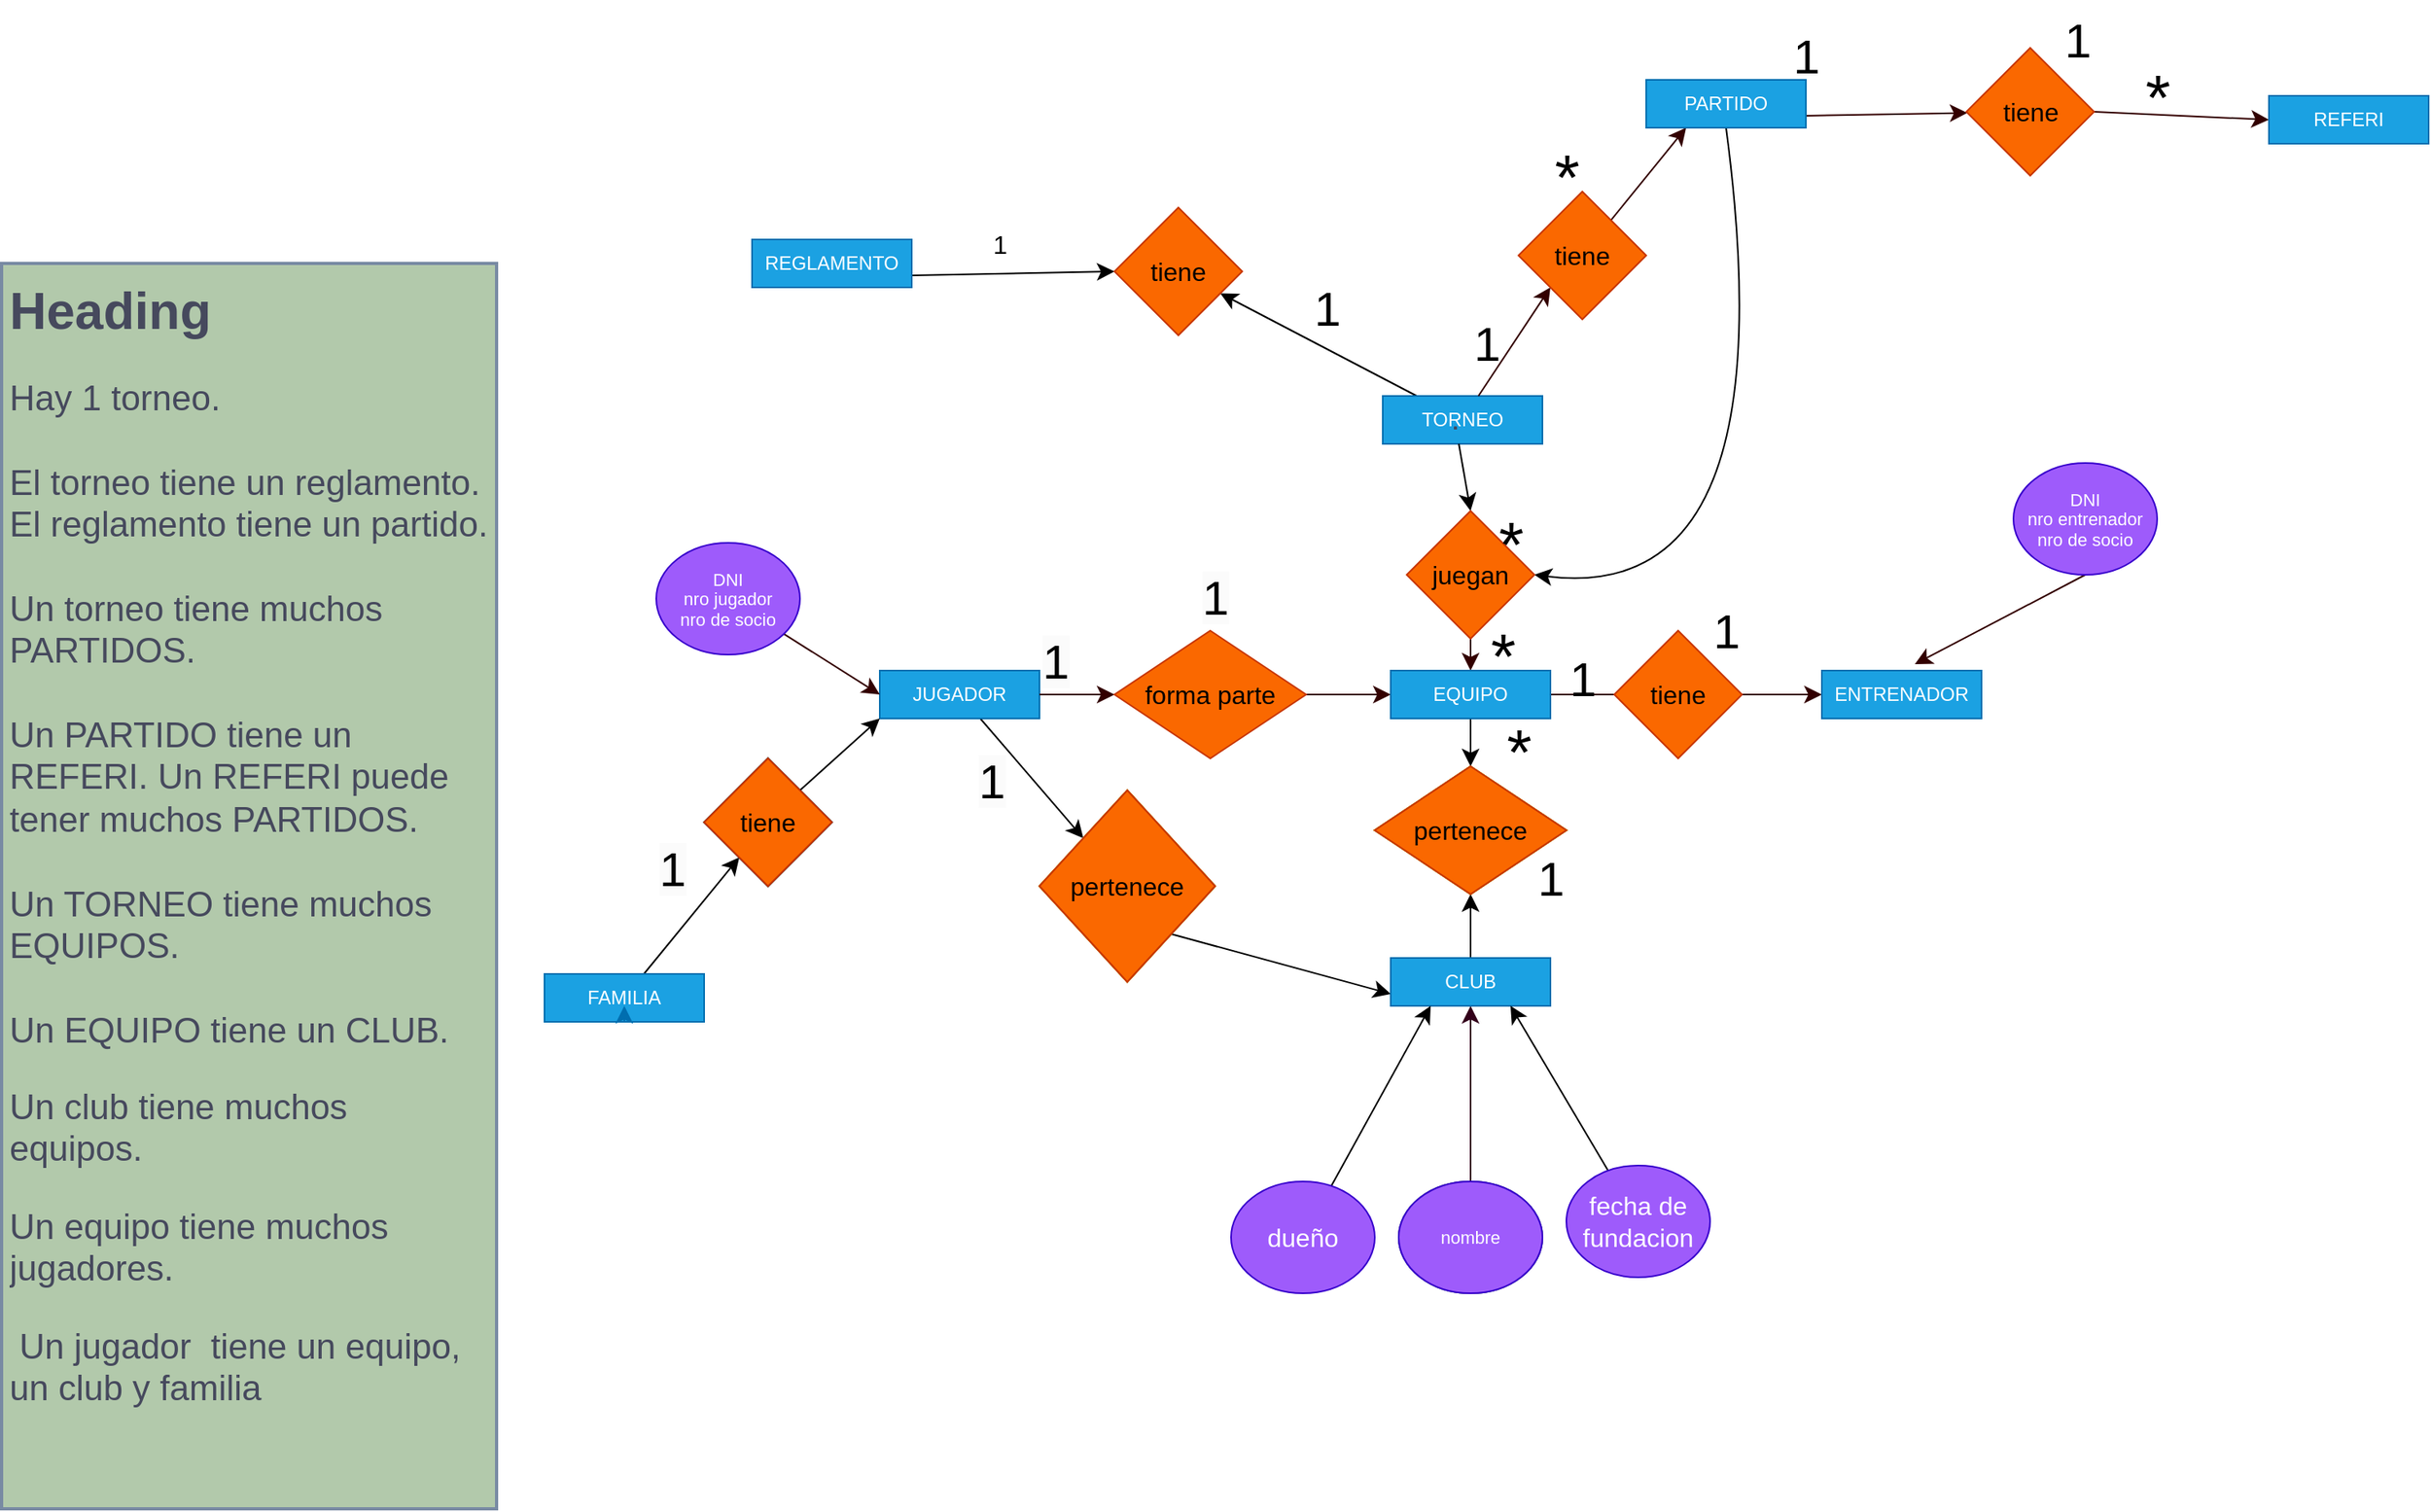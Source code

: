 <mxfile version="21.2.8" type="device">
  <diagram id="C5RBs43oDa-KdzZeNtuy" name="Page-1">
    <mxGraphModel dx="1480" dy="1006" grid="1" gridSize="10" guides="1" tooltips="1" connect="1" arrows="1" fold="1" page="1" pageScale="1" pageWidth="827" pageHeight="1169" math="0" shadow="0">
      <root>
        <mxCell id="WIyWlLk6GJQsqaUBKTNV-0" />
        <mxCell id="WIyWlLk6GJQsqaUBKTNV-1" parent="WIyWlLk6GJQsqaUBKTNV-0" />
        <mxCell id="WIyWlLk6GJQsqaUBKTNV-3" value="CLUB" style="rounded=0;whiteSpace=wrap;html=1;fontSize=12;glass=0;strokeWidth=1;shadow=0;labelBackgroundColor=none;fillColor=#B2C9AB;strokeColor=#788AA3;fontColor=#46495D;" parent="WIyWlLk6GJQsqaUBKTNV-1" vertex="1">
          <mxGeometry x="880" y="690" width="100" height="30" as="geometry" />
        </mxCell>
        <mxCell id="25i_ZN0h1u0IIYyT7TuD-28" style="edgeStyle=none;curved=1;rounded=0;orthogonalLoop=1;jettySize=auto;html=1;entryX=0;entryY=0.5;entryDx=0;entryDy=0;fontSize=12;startSize=8;endSize=8;labelBackgroundColor=none;strokeColor=#330000;fontColor=default;" parent="WIyWlLk6GJQsqaUBKTNV-1" source="25i_ZN0h1u0IIYyT7TuD-1" target="25i_ZN0h1u0IIYyT7TuD-25" edge="1">
          <mxGeometry relative="1" as="geometry" />
        </mxCell>
        <mxCell id="25i_ZN0h1u0IIYyT7TuD-1" value="EQUIPO" style="rounded=0;whiteSpace=wrap;html=1;fontSize=12;glass=0;strokeWidth=1;shadow=0;labelBackgroundColor=none;fillColor=#B2C9AB;strokeColor=#788AA3;fontColor=#46495D;" parent="WIyWlLk6GJQsqaUBKTNV-1" vertex="1">
          <mxGeometry x="880" y="510" width="100" height="30" as="geometry" />
        </mxCell>
        <mxCell id="25i_ZN0h1u0IIYyT7TuD-7" style="edgeStyle=none;curved=1;rounded=0;orthogonalLoop=1;jettySize=auto;html=1;fontSize=12;startSize=8;endSize=8;labelBackgroundColor=none;strokeColor=#330000;fontColor=default;" parent="WIyWlLk6GJQsqaUBKTNV-1" source="EqUAYRprbVOZtP8uH8sR-23" edge="1">
          <mxGeometry relative="1" as="geometry">
            <mxPoint x="930" y="510" as="targetPoint" />
          </mxGeometry>
        </mxCell>
        <mxCell id="25i_ZN0h1u0IIYyT7TuD-44" style="edgeStyle=none;curved=1;rounded=0;orthogonalLoop=1;jettySize=auto;html=1;entryX=0.25;entryY=1;entryDx=0;entryDy=0;fontSize=12;startSize=8;endSize=8;labelBackgroundColor=none;strokeColor=#330000;fontColor=default;" parent="WIyWlLk6GJQsqaUBKTNV-1" source="EqUAYRprbVOZtP8uH8sR-13" target="EqUAYRprbVOZtP8uH8sR-40" edge="1">
          <mxGeometry relative="1" as="geometry">
            <mxPoint x="1060" y="195" as="targetPoint" />
          </mxGeometry>
        </mxCell>
        <mxCell id="EqUAYRprbVOZtP8uH8sR-72" style="edgeStyle=none;curved=1;rounded=0;orthogonalLoop=1;jettySize=auto;html=1;fontSize=12;startSize=8;endSize=8;" edge="1" parent="WIyWlLk6GJQsqaUBKTNV-1" source="25i_ZN0h1u0IIYyT7TuD-6" target="EqUAYRprbVOZtP8uH8sR-60">
          <mxGeometry relative="1" as="geometry" />
        </mxCell>
        <mxCell id="25i_ZN0h1u0IIYyT7TuD-6" value="TORNEO" style="rounded=0;whiteSpace=wrap;html=1;fontSize=12;glass=0;strokeWidth=1;shadow=0;labelBackgroundColor=none;fillColor=#1ba1e2;strokeColor=#006EAF;fontColor=#ffffff;" parent="WIyWlLk6GJQsqaUBKTNV-1" vertex="1">
          <mxGeometry x="875" y="338" width="100" height="30" as="geometry" />
        </mxCell>
        <mxCell id="25i_ZN0h1u0IIYyT7TuD-13" value="&lt;h1&gt;Heading&lt;/h1&gt;&lt;p style=&quot;font-size: 22px;&quot;&gt;Hay 1 torneo.&lt;br&gt;&lt;br&gt;El torneo tiene un reglamento. El reglamento tiene un partido.&lt;br&gt;&lt;br&gt;Un&amp;nbsp;torneo tiene muchos PARTIDOS.&amp;nbsp;&lt;br&gt;&lt;br&gt;Un PARTIDO tiene un REFERI. Un REFERI puede tener muchos PARTIDOS.&lt;br&gt;&lt;br&gt;Un TORNEO tiene muchos EQUIPOS.&amp;nbsp;&lt;br&gt;&lt;span style=&quot;background-color: initial;&quot;&gt;&lt;br&gt;Un EQUIPO tiene un CLUB.&amp;nbsp;&lt;/span&gt;&lt;br&gt;&lt;/p&gt;&lt;p style=&quot;font-size: 22px;&quot;&gt;Un club tiene muchos equipos.&amp;nbsp;&lt;/p&gt;&lt;p style=&quot;font-size: 22px;&quot;&gt;Un equipo tiene muchos jugadores.&lt;/p&gt;&lt;p style=&quot;font-size: 22px;&quot;&gt;&amp;nbsp;Un jugador&amp;nbsp; tiene un equipo, un club y familia&lt;/p&gt;&lt;p style=&quot;font-size: 22px;&quot;&gt;&lt;br&gt;&lt;br&gt;&lt;/p&gt;&lt;p style=&quot;font-size: 22px;&quot;&gt;Un partido tiene Equipos y referis&lt;/p&gt;&lt;p style=&quot;font-size: 22px;&quot;&gt;&lt;br&gt;&lt;/p&gt;" style="text;html=1;strokeColor=#788AA3;fillColor=#B2C9AB;spacing=5;spacingTop=-20;whiteSpace=wrap;overflow=hidden;rounded=0;fontSize=16;strokeWidth=2;perimeterSpacing=1;labelBackgroundColor=none;fontColor=#46495D;" parent="WIyWlLk6GJQsqaUBKTNV-1" vertex="1">
          <mxGeometry x="10" y="255" width="310" height="780" as="geometry" />
        </mxCell>
        <mxCell id="25i_ZN0h1u0IIYyT7TuD-14" value="&lt;br&gt;" style="text;html=1;strokeColor=none;fillColor=none;align=center;verticalAlign=middle;whiteSpace=wrap;rounded=0;fontSize=16;labelBackgroundColor=none;fontColor=#46495D;" parent="WIyWlLk6GJQsqaUBKTNV-1" vertex="1">
          <mxGeometry x="820" y="520" width="60" height="30" as="geometry" />
        </mxCell>
        <mxCell id="25i_ZN0h1u0IIYyT7TuD-16" style="edgeStyle=none;curved=1;rounded=0;orthogonalLoop=1;jettySize=auto;html=1;entryX=0;entryY=0.5;entryDx=0;entryDy=0;fontSize=12;startSize=8;endSize=8;labelBackgroundColor=none;strokeColor=#330000;fontColor=default;" parent="WIyWlLk6GJQsqaUBKTNV-1" source="EqUAYRprbVOZtP8uH8sR-63" target="25i_ZN0h1u0IIYyT7TuD-1" edge="1">
          <mxGeometry relative="1" as="geometry" />
        </mxCell>
        <mxCell id="EqUAYRprbVOZtP8uH8sR-7" style="edgeStyle=none;curved=1;rounded=0;orthogonalLoop=1;jettySize=auto;html=1;entryX=0;entryY=0;entryDx=0;entryDy=0;fontSize=12;startSize=8;endSize=8;" edge="1" parent="WIyWlLk6GJQsqaUBKTNV-1" source="25i_ZN0h1u0IIYyT7TuD-15" target="EqUAYRprbVOZtP8uH8sR-3">
          <mxGeometry relative="1" as="geometry" />
        </mxCell>
        <mxCell id="25i_ZN0h1u0IIYyT7TuD-15" value="JUGADOR" style="rounded=0;whiteSpace=wrap;html=1;fontSize=12;glass=0;strokeWidth=1;shadow=0;labelBackgroundColor=none;fillColor=#1ba1e2;strokeColor=#006EAF;fontColor=#ffffff;" parent="WIyWlLk6GJQsqaUBKTNV-1" vertex="1">
          <mxGeometry x="560" y="510" width="100" height="30" as="geometry" />
        </mxCell>
        <mxCell id="25i_ZN0h1u0IIYyT7TuD-24" style="edgeStyle=none;curved=1;rounded=0;orthogonalLoop=1;jettySize=auto;html=1;entryX=0;entryY=0.5;entryDx=0;entryDy=0;fontSize=12;startSize=8;endSize=8;labelBackgroundColor=none;strokeColor=#330000;fontColor=default;" parent="WIyWlLk6GJQsqaUBKTNV-1" source="25i_ZN0h1u0IIYyT7TuD-23" target="25i_ZN0h1u0IIYyT7TuD-15" edge="1">
          <mxGeometry relative="1" as="geometry" />
        </mxCell>
        <mxCell id="25i_ZN0h1u0IIYyT7TuD-23" value="&lt;p style=&quot;line-height: 110%; font-size: 11px;&quot;&gt;DNI&lt;br&gt;nro jugador&lt;br&gt;nro de socio&lt;br&gt;&lt;/p&gt;" style="ellipse;whiteSpace=wrap;html=1;fontSize=16;labelBackgroundColor=none;fillColor=#9e5bfb;strokeColor=#3700CC;fontColor=#ffffff;rounded=0;" parent="WIyWlLk6GJQsqaUBKTNV-1" vertex="1">
          <mxGeometry x="420" y="430" width="90" height="70" as="geometry" />
        </mxCell>
        <mxCell id="25i_ZN0h1u0IIYyT7TuD-25" value="ENTRENADOR" style="rounded=0;whiteSpace=wrap;html=1;fontSize=12;glass=0;strokeWidth=1;shadow=0;labelBackgroundColor=none;fillColor=#B2C9AB;strokeColor=#788AA3;fontColor=#46495D;" parent="WIyWlLk6GJQsqaUBKTNV-1" vertex="1">
          <mxGeometry x="1150" y="510" width="100" height="30" as="geometry" />
        </mxCell>
        <mxCell id="25i_ZN0h1u0IIYyT7TuD-27" style="edgeStyle=none;curved=1;rounded=0;orthogonalLoop=1;jettySize=auto;html=1;entryX=0.582;entryY=-0.133;entryDx=0;entryDy=0;entryPerimeter=0;fontSize=12;startSize=8;endSize=8;labelBackgroundColor=none;strokeColor=#330000;fontColor=default;exitX=0.5;exitY=1;exitDx=0;exitDy=0;" parent="WIyWlLk6GJQsqaUBKTNV-1" source="EqUAYRprbVOZtP8uH8sR-47" target="25i_ZN0h1u0IIYyT7TuD-25" edge="1">
          <mxGeometry relative="1" as="geometry">
            <mxPoint x="1205.652" y="379.996" as="sourcePoint" />
          </mxGeometry>
        </mxCell>
        <mxCell id="25i_ZN0h1u0IIYyT7TuD-31" value="." style="text;html=1;align=center;verticalAlign=middle;resizable=0;points=[];autosize=1;strokeColor=none;fillColor=none;fontSize=16;labelBackgroundColor=none;fontColor=#46495D;rounded=0;" parent="WIyWlLk6GJQsqaUBKTNV-1" vertex="1">
          <mxGeometry x="905" y="338" width="30" height="30" as="geometry" />
        </mxCell>
        <mxCell id="25i_ZN0h1u0IIYyT7TuD-33" style="edgeStyle=none;curved=1;rounded=0;orthogonalLoop=1;jettySize=auto;html=1;entryX=0.5;entryY=1;entryDx=0;entryDy=0;fontSize=12;startSize=8;endSize=8;labelBackgroundColor=none;strokeColor=#33001A;fontColor=default;" parent="WIyWlLk6GJQsqaUBKTNV-1" source="25i_ZN0h1u0IIYyT7TuD-32" target="WIyWlLk6GJQsqaUBKTNV-3" edge="1">
          <mxGeometry relative="1" as="geometry" />
        </mxCell>
        <mxCell id="25i_ZN0h1u0IIYyT7TuD-32" value="&lt;p style=&quot;line-height: 110%; font-size: 11px;&quot;&gt;nombre&lt;/p&gt;" style="ellipse;whiteSpace=wrap;html=1;fontSize=16;labelBackgroundColor=none;fillColor=#B2C9AB;strokeColor=#788AA3;fontColor=#46495D;rounded=0;" parent="WIyWlLk6GJQsqaUBKTNV-1" vertex="1">
          <mxGeometry x="885" y="830" width="90" height="70" as="geometry" />
        </mxCell>
        <mxCell id="EqUAYRprbVOZtP8uH8sR-12" style="edgeStyle=none;curved=1;rounded=0;orthogonalLoop=1;jettySize=auto;html=1;entryX=0;entryY=0.5;entryDx=0;entryDy=0;fontSize=12;startSize=8;endSize=8;exitX=1;exitY=0.75;exitDx=0;exitDy=0;" edge="1" parent="WIyWlLk6GJQsqaUBKTNV-1" source="EqUAYRprbVOZtP8uH8sR-44" target="EqUAYRprbVOZtP8uH8sR-60">
          <mxGeometry relative="1" as="geometry">
            <mxPoint x="731.395" y="250" as="sourcePoint" />
            <mxPoint x="790" y="278" as="targetPoint" />
          </mxGeometry>
        </mxCell>
        <mxCell id="EqUAYRprbVOZtP8uH8sR-1" style="edgeStyle=none;curved=1;rounded=0;orthogonalLoop=1;jettySize=auto;html=1;fontSize=12;startSize=8;endSize=8;" edge="1" parent="WIyWlLk6GJQsqaUBKTNV-1" source="25i_ZN0h1u0IIYyT7TuD-37" target="EqUAYRprbVOZtP8uH8sR-0">
          <mxGeometry relative="1" as="geometry" />
        </mxCell>
        <mxCell id="25i_ZN0h1u0IIYyT7TuD-37" value="FAMILIA" style="rounded=0;whiteSpace=wrap;html=1;fontSize=12;glass=0;strokeWidth=1;shadow=0;labelBackgroundColor=none;fillColor=#1ba1e2;strokeColor=#006EAF;fontColor=#ffffff;" parent="WIyWlLk6GJQsqaUBKTNV-1" vertex="1">
          <mxGeometry x="350" y="700" width="100" height="30" as="geometry" />
        </mxCell>
        <mxCell id="25i_ZN0h1u0IIYyT7TuD-50" style="edgeStyle=none;curved=1;rounded=0;orthogonalLoop=1;jettySize=auto;html=1;entryX=0;entryY=0.5;entryDx=0;entryDy=0;fontSize=12;startSize=8;endSize=8;labelBackgroundColor=none;strokeColor=#330000;fontColor=default;exitX=1;exitY=0.5;exitDx=0;exitDy=0;" parent="WIyWlLk6GJQsqaUBKTNV-1" source="EqUAYRprbVOZtP8uH8sR-22" target="EqUAYRprbVOZtP8uH8sR-39" edge="1">
          <mxGeometry relative="1" as="geometry">
            <mxPoint x="1310" y="195" as="sourcePoint" />
            <mxPoint x="1400" y="195" as="targetPoint" />
          </mxGeometry>
        </mxCell>
        <mxCell id="EqUAYRprbVOZtP8uH8sR-16" style="edgeStyle=none;curved=1;rounded=0;orthogonalLoop=1;jettySize=auto;html=1;exitX=0.5;exitY=1;exitDx=0;exitDy=0;entryX=1;entryY=0.5;entryDx=0;entryDy=0;fontSize=12;startSize=8;endSize=8;" edge="1" parent="WIyWlLk6GJQsqaUBKTNV-1" source="EqUAYRprbVOZtP8uH8sR-40" target="EqUAYRprbVOZtP8uH8sR-23">
          <mxGeometry relative="1" as="geometry">
            <mxPoint x="1110" y="210" as="sourcePoint" />
            <mxPoint x="1100" y="335" as="targetPoint" />
            <Array as="points">
              <mxPoint x="1130" y="470" />
            </Array>
          </mxGeometry>
        </mxCell>
        <mxCell id="EqUAYRprbVOZtP8uH8sR-2" style="edgeStyle=none;curved=1;rounded=0;orthogonalLoop=1;jettySize=auto;html=1;exitX=1;exitY=0;exitDx=0;exitDy=0;entryX=0;entryY=1;entryDx=0;entryDy=0;fontSize=12;startSize=8;endSize=8;" edge="1" parent="WIyWlLk6GJQsqaUBKTNV-1" source="EqUAYRprbVOZtP8uH8sR-0" target="25i_ZN0h1u0IIYyT7TuD-15">
          <mxGeometry relative="1" as="geometry" />
        </mxCell>
        <mxCell id="EqUAYRprbVOZtP8uH8sR-0" value="tiene" style="rhombus;whiteSpace=wrap;html=1;fontSize=16;" vertex="1" parent="WIyWlLk6GJQsqaUBKTNV-1">
          <mxGeometry x="450" y="565" width="80" height="80" as="geometry" />
        </mxCell>
        <mxCell id="EqUAYRprbVOZtP8uH8sR-8" style="edgeStyle=none;curved=1;rounded=0;orthogonalLoop=1;jettySize=auto;html=1;exitX=1;exitY=1;exitDx=0;exitDy=0;entryX=0;entryY=0.75;entryDx=0;entryDy=0;fontSize=12;startSize=8;endSize=8;" edge="1" parent="WIyWlLk6GJQsqaUBKTNV-1" source="EqUAYRprbVOZtP8uH8sR-3" target="WIyWlLk6GJQsqaUBKTNV-3">
          <mxGeometry relative="1" as="geometry" />
        </mxCell>
        <mxCell id="EqUAYRprbVOZtP8uH8sR-3" value="&#xa;&lt;span style=&quot;color: rgb(51, 51, 51); font-family: Helvetica; font-size: 16px; font-style: normal; font-variant-ligatures: normal; font-variant-caps: normal; font-weight: 400; letter-spacing: normal; orphans: 2; text-align: center; text-indent: 0px; text-transform: none; widows: 2; word-spacing: 0px; -webkit-text-stroke-width: 0px; background-color: rgb(245, 245, 245); text-decoration-thickness: initial; text-decoration-style: initial; text-decoration-color: initial; float: none; display: inline !important;&quot;&gt;pertenece&lt;/span&gt;&#xa;&#xa;" style="rhombus;whiteSpace=wrap;html=1;fontSize=16;" vertex="1" parent="WIyWlLk6GJQsqaUBKTNV-1">
          <mxGeometry x="660" y="585" width="110" height="120" as="geometry" />
        </mxCell>
        <mxCell id="EqUAYRprbVOZtP8uH8sR-6" value="pertenece" style="rhombus;whiteSpace=wrap;html=1;fontSize=16;" vertex="1" parent="WIyWlLk6GJQsqaUBKTNV-1">
          <mxGeometry x="870" y="570" width="120" height="80" as="geometry" />
        </mxCell>
        <mxCell id="EqUAYRprbVOZtP8uH8sR-14" value="" style="edgeStyle=none;curved=1;rounded=0;orthogonalLoop=1;jettySize=auto;html=1;entryX=0;entryY=1;entryDx=0;entryDy=0;fontSize=12;startSize=8;endSize=8;labelBackgroundColor=none;strokeColor=#330000;fontColor=default;" edge="1" parent="WIyWlLk6GJQsqaUBKTNV-1" source="25i_ZN0h1u0IIYyT7TuD-6" target="EqUAYRprbVOZtP8uH8sR-13">
          <mxGeometry relative="1" as="geometry">
            <mxPoint x="941" y="360" as="sourcePoint" />
            <mxPoint x="1060" y="195" as="targetPoint" />
          </mxGeometry>
        </mxCell>
        <mxCell id="EqUAYRprbVOZtP8uH8sR-13" value="tiene" style="rhombus;whiteSpace=wrap;html=1;fontSize=16;fillColor=#fa6800;strokeColor=#C73500;fontColor=#000000;" vertex="1" parent="WIyWlLk6GJQsqaUBKTNV-1">
          <mxGeometry x="960" y="210" width="80" height="80" as="geometry" />
        </mxCell>
        <mxCell id="EqUAYRprbVOZtP8uH8sR-19" value="" style="edgeStyle=none;curved=1;rounded=0;orthogonalLoop=1;jettySize=auto;html=1;fontSize=12;startSize=8;endSize=8;labelBackgroundColor=none;strokeColor=#330000;fontColor=default;exitX=1;exitY=0.75;exitDx=0;exitDy=0;" edge="1" parent="WIyWlLk6GJQsqaUBKTNV-1" source="EqUAYRprbVOZtP8uH8sR-40" target="EqUAYRprbVOZtP8uH8sR-22">
          <mxGeometry relative="1" as="geometry">
            <mxPoint x="1160" y="195" as="sourcePoint" />
            <mxPoint x="1220" y="190" as="targetPoint" />
          </mxGeometry>
        </mxCell>
        <mxCell id="EqUAYRprbVOZtP8uH8sR-22" value="tiene" style="rhombus;whiteSpace=wrap;html=1;fontSize=16;fillColor=#fa6800;strokeColor=#C73500;fontColor=#000000;" vertex="1" parent="WIyWlLk6GJQsqaUBKTNV-1">
          <mxGeometry x="1240.5" y="120" width="80" height="80" as="geometry" />
        </mxCell>
        <mxCell id="EqUAYRprbVOZtP8uH8sR-24" value="pertenece" style="rhombus;whiteSpace=wrap;html=1;fontSize=16;fillColor=#ffe6cc;strokeColor=#d79b00;" vertex="1" parent="WIyWlLk6GJQsqaUBKTNV-1">
          <mxGeometry x="870" y="570" width="120" height="80" as="geometry" />
        </mxCell>
        <mxCell id="EqUAYRprbVOZtP8uH8sR-25" value="&#xa;&lt;span style=&quot;color: rgb(51, 51, 51); font-family: Helvetica; font-size: 16px; font-style: normal; font-variant-ligatures: normal; font-variant-caps: normal; font-weight: 400; letter-spacing: normal; orphans: 2; text-align: center; text-indent: 0px; text-transform: none; widows: 2; word-spacing: 0px; -webkit-text-stroke-width: 0px; background-color: rgb(245, 245, 245); text-decoration-thickness: initial; text-decoration-style: initial; text-decoration-color: initial; float: none; display: inline !important;&quot;&gt;pertenece&lt;/span&gt;&#xa;&#xa;" style="rhombus;whiteSpace=wrap;html=1;fontSize=16;fillColor=#ffe6cc;strokeColor=#d79b00;" vertex="1" parent="WIyWlLk6GJQsqaUBKTNV-1">
          <mxGeometry x="660" y="585" width="110" height="120" as="geometry" />
        </mxCell>
        <mxCell id="EqUAYRprbVOZtP8uH8sR-26" value="&lt;p style=&quot;line-height: 110%; font-size: 11px;&quot;&gt;nombre&lt;/p&gt;" style="ellipse;whiteSpace=wrap;html=1;fontSize=16;labelBackgroundColor=none;fillColor=#B2C9AB;strokeColor=#788AA3;fontColor=#46495D;rounded=0;" vertex="1" parent="WIyWlLk6GJQsqaUBKTNV-1">
          <mxGeometry x="885" y="830" width="90" height="70" as="geometry" />
        </mxCell>
        <mxCell id="EqUAYRprbVOZtP8uH8sR-27" value="CLUB" style="rounded=0;whiteSpace=wrap;html=1;fontSize=12;glass=0;strokeWidth=1;shadow=0;labelBackgroundColor=none;fillColor=#B2C9AB;strokeColor=#788AA3;fontColor=#46495D;" vertex="1" parent="WIyWlLk6GJQsqaUBKTNV-1">
          <mxGeometry x="880" y="690" width="100" height="30" as="geometry" />
        </mxCell>
        <mxCell id="EqUAYRprbVOZtP8uH8sR-28" value="EQUIPO" style="rounded=0;whiteSpace=wrap;html=1;fontSize=12;glass=0;strokeWidth=1;shadow=0;labelBackgroundColor=none;fillColor=#B2C9AB;strokeColor=#788AA3;fontColor=#46495D;" vertex="1" parent="WIyWlLk6GJQsqaUBKTNV-1">
          <mxGeometry x="880" y="510" width="100" height="30" as="geometry" />
        </mxCell>
        <mxCell id="EqUAYRprbVOZtP8uH8sR-29" value="ENTRENADOR" style="rounded=0;whiteSpace=wrap;html=1;fontSize=12;glass=0;strokeWidth=1;shadow=0;labelBackgroundColor=none;fillColor=#B2C9AB;strokeColor=#788AA3;fontColor=#46495D;" vertex="1" parent="WIyWlLk6GJQsqaUBKTNV-1">
          <mxGeometry x="1150" y="510" width="100" height="30" as="geometry" />
        </mxCell>
        <mxCell id="EqUAYRprbVOZtP8uH8sR-33" value="." style="text;html=1;align=center;verticalAlign=middle;resizable=0;points=[];autosize=1;strokeColor=none;fillColor=none;fontSize=16;labelBackgroundColor=none;fontColor=#46495D;rounded=0;" vertex="1" parent="WIyWlLk6GJQsqaUBKTNV-1">
          <mxGeometry x="905" y="338" width="30" height="30" as="geometry" />
        </mxCell>
        <mxCell id="EqUAYRprbVOZtP8uH8sR-34" value="&lt;p style=&quot;line-height: 110%; font-size: 11px;&quot;&gt;nombre&lt;/p&gt;" style="ellipse;whiteSpace=wrap;html=1;fontSize=16;labelBackgroundColor=none;fillColor=#B2C9AB;strokeColor=#788AA3;fontColor=#46495D;rounded=0;" vertex="1" parent="WIyWlLk6GJQsqaUBKTNV-1">
          <mxGeometry x="885" y="830" width="90" height="70" as="geometry" />
        </mxCell>
        <mxCell id="EqUAYRprbVOZtP8uH8sR-95" style="edgeStyle=none;curved=1;rounded=0;orthogonalLoop=1;jettySize=auto;html=1;entryX=0.5;entryY=1;entryDx=0;entryDy=0;fontSize=12;startSize=8;endSize=8;" edge="1" parent="WIyWlLk6GJQsqaUBKTNV-1" source="EqUAYRprbVOZtP8uH8sR-35" target="EqUAYRprbVOZtP8uH8sR-56">
          <mxGeometry relative="1" as="geometry" />
        </mxCell>
        <mxCell id="EqUAYRprbVOZtP8uH8sR-35" value="CLUB" style="rounded=0;whiteSpace=wrap;html=1;fontSize=12;glass=0;strokeWidth=1;shadow=0;labelBackgroundColor=none;fillColor=#1ba1e2;strokeColor=#006EAF;fontColor=#ffffff;" vertex="1" parent="WIyWlLk6GJQsqaUBKTNV-1">
          <mxGeometry x="880" y="690" width="100" height="30" as="geometry" />
        </mxCell>
        <mxCell id="EqUAYRprbVOZtP8uH8sR-88" style="edgeStyle=none;curved=1;rounded=0;orthogonalLoop=1;jettySize=auto;html=1;fontSize=12;startSize=8;endSize=8;" edge="1" parent="WIyWlLk6GJQsqaUBKTNV-1" source="EqUAYRprbVOZtP8uH8sR-36" target="EqUAYRprbVOZtP8uH8sR-56">
          <mxGeometry relative="1" as="geometry" />
        </mxCell>
        <mxCell id="EqUAYRprbVOZtP8uH8sR-36" value="EQUIPO" style="rounded=0;whiteSpace=wrap;html=1;fontSize=12;glass=0;strokeWidth=1;shadow=0;labelBackgroundColor=none;fillColor=#1ba1e2;strokeColor=#006EAF;fontColor=#ffffff;" vertex="1" parent="WIyWlLk6GJQsqaUBKTNV-1">
          <mxGeometry x="880" y="510" width="100" height="30" as="geometry" />
        </mxCell>
        <mxCell id="EqUAYRprbVOZtP8uH8sR-37" value="ENTRENADOR" style="rounded=0;whiteSpace=wrap;html=1;fontSize=12;glass=0;strokeWidth=1;shadow=0;labelBackgroundColor=none;fillColor=#1ba1e2;strokeColor=#006EAF;fontColor=#ffffff;" vertex="1" parent="WIyWlLk6GJQsqaUBKTNV-1">
          <mxGeometry x="1150" y="510" width="100" height="30" as="geometry" />
        </mxCell>
        <mxCell id="EqUAYRprbVOZtP8uH8sR-39" value="REFERI" style="rounded=0;whiteSpace=wrap;html=1;fontSize=12;glass=0;strokeWidth=1;shadow=0;labelBackgroundColor=none;fillColor=#1ba1e2;strokeColor=#006EAF;fontColor=#ffffff;" vertex="1" parent="WIyWlLk6GJQsqaUBKTNV-1">
          <mxGeometry x="1430" y="150" width="100" height="30" as="geometry" />
        </mxCell>
        <mxCell id="EqUAYRprbVOZtP8uH8sR-40" value="PARTIDO" style="rounded=0;whiteSpace=wrap;html=1;fontSize=12;glass=0;strokeWidth=1;shadow=0;labelBackgroundColor=none;fillColor=#1ba1e2;strokeColor=#006EAF;fontColor=#ffffff;" vertex="1" parent="WIyWlLk6GJQsqaUBKTNV-1">
          <mxGeometry x="1040" y="140" width="100" height="30" as="geometry" />
        </mxCell>
        <mxCell id="EqUAYRprbVOZtP8uH8sR-41" value="." style="text;html=1;align=center;verticalAlign=middle;resizable=0;points=[];autosize=1;strokeColor=none;fillColor=none;fontSize=16;labelBackgroundColor=none;fontColor=#46495D;rounded=0;" vertex="1" parent="WIyWlLk6GJQsqaUBKTNV-1">
          <mxGeometry x="905" y="338" width="30" height="30" as="geometry" />
        </mxCell>
        <mxCell id="EqUAYRprbVOZtP8uH8sR-42" style="edgeStyle=none;curved=1;rounded=0;orthogonalLoop=1;jettySize=auto;html=1;exitX=0.5;exitY=1;exitDx=0;exitDy=0;entryX=0.5;entryY=0.667;entryDx=0;entryDy=0;entryPerimeter=0;fontSize=12;startSize=8;endSize=8;fillColor=#1ba1e2;strokeColor=#006EAF;" edge="1" parent="WIyWlLk6GJQsqaUBKTNV-1" source="25i_ZN0h1u0IIYyT7TuD-37" target="25i_ZN0h1u0IIYyT7TuD-37">
          <mxGeometry relative="1" as="geometry" />
        </mxCell>
        <mxCell id="EqUAYRprbVOZtP8uH8sR-44" value="REGLAMENTO" style="rounded=0;whiteSpace=wrap;html=1;fontSize=12;glass=0;strokeWidth=1;shadow=0;labelBackgroundColor=none;fillColor=#1ba1e2;strokeColor=#006EAF;fontColor=#ffffff;" vertex="1" parent="WIyWlLk6GJQsqaUBKTNV-1">
          <mxGeometry x="480" y="240" width="100" height="30" as="geometry" />
        </mxCell>
        <mxCell id="EqUAYRprbVOZtP8uH8sR-71" style="edgeStyle=none;curved=1;rounded=0;orthogonalLoop=1;jettySize=auto;html=1;entryX=0.5;entryY=0;entryDx=0;entryDy=0;fontSize=12;startSize=8;endSize=8;" edge="1" parent="WIyWlLk6GJQsqaUBKTNV-1" source="EqUAYRprbVOZtP8uH8sR-45" target="EqUAYRprbVOZtP8uH8sR-23">
          <mxGeometry relative="1" as="geometry" />
        </mxCell>
        <mxCell id="EqUAYRprbVOZtP8uH8sR-45" value="." style="text;html=1;align=center;verticalAlign=middle;resizable=0;points=[];autosize=1;strokeColor=none;fillColor=none;fontSize=16;labelBackgroundColor=none;fontColor=#46495D;rounded=0;" vertex="1" parent="WIyWlLk6GJQsqaUBKTNV-1">
          <mxGeometry x="905" y="338" width="30" height="30" as="geometry" />
        </mxCell>
        <mxCell id="EqUAYRprbVOZtP8uH8sR-46" value="&lt;p style=&quot;line-height: 110%; font-size: 11px;&quot;&gt;nombre&lt;/p&gt;" style="ellipse;whiteSpace=wrap;html=1;fontSize=16;labelBackgroundColor=none;fillColor=#9e5bfb;strokeColor=#3700CC;rounded=0;fontColor=#ffffff;" vertex="1" parent="WIyWlLk6GJQsqaUBKTNV-1">
          <mxGeometry x="885" y="830" width="90" height="70" as="geometry" />
        </mxCell>
        <mxCell id="EqUAYRprbVOZtP8uH8sR-47" value="&lt;p style=&quot;line-height: 110%; font-size: 11px;&quot;&gt;DNI&lt;br&gt;nro entrenador&lt;br&gt;nro de socio&lt;br&gt;&lt;/p&gt;" style="ellipse;whiteSpace=wrap;html=1;fontSize=16;labelBackgroundColor=none;fillColor=#9e5bfb;strokeColor=#3700CC;rounded=0;fontColor=#ffffff;" vertex="1" parent="WIyWlLk6GJQsqaUBKTNV-1">
          <mxGeometry x="1270" y="380" width="90" height="70" as="geometry" />
        </mxCell>
        <mxCell id="EqUAYRprbVOZtP8uH8sR-48" value="pertenece" style="rhombus;whiteSpace=wrap;html=1;fontSize=16;fillColor=#ffe6cc;strokeColor=#d79b00;" vertex="1" parent="WIyWlLk6GJQsqaUBKTNV-1">
          <mxGeometry x="870" y="570" width="120" height="80" as="geometry" />
        </mxCell>
        <mxCell id="EqUAYRprbVOZtP8uH8sR-49" value="&#xa;&lt;span style=&quot;color: rgb(51, 51, 51); font-family: Helvetica; font-size: 16px; font-style: normal; font-variant-ligatures: normal; font-variant-caps: normal; font-weight: 400; letter-spacing: normal; orphans: 2; text-align: center; text-indent: 0px; text-transform: none; widows: 2; word-spacing: 0px; -webkit-text-stroke-width: 0px; background-color: rgb(245, 245, 245); text-decoration-thickness: initial; text-decoration-style: initial; text-decoration-color: initial; float: none; display: inline !important;&quot;&gt;pertenece&lt;/span&gt;&#xa;&#xa;" style="rhombus;whiteSpace=wrap;html=1;fontSize=16;fillColor=#ffe6cc;strokeColor=#d79b00;" vertex="1" parent="WIyWlLk6GJQsqaUBKTNV-1">
          <mxGeometry x="660" y="585" width="110" height="120" as="geometry" />
        </mxCell>
        <mxCell id="EqUAYRprbVOZtP8uH8sR-50" value="tiene" style="rhombus;whiteSpace=wrap;html=1;fontSize=16;" vertex="1" parent="WIyWlLk6GJQsqaUBKTNV-1">
          <mxGeometry x="450" y="565" width="80" height="80" as="geometry" />
        </mxCell>
        <mxCell id="EqUAYRprbVOZtP8uH8sR-52" value="pertenece" style="rhombus;whiteSpace=wrap;html=1;fontSize=16;fillColor=#ffe6cc;strokeColor=#d79b00;" vertex="1" parent="WIyWlLk6GJQsqaUBKTNV-1">
          <mxGeometry x="870" y="570" width="120" height="80" as="geometry" />
        </mxCell>
        <mxCell id="EqUAYRprbVOZtP8uH8sR-53" value="&#xa;&lt;span style=&quot;color: rgb(51, 51, 51); font-family: Helvetica; font-size: 16px; font-style: normal; font-variant-ligatures: normal; font-variant-caps: normal; font-weight: 400; letter-spacing: normal; orphans: 2; text-align: center; text-indent: 0px; text-transform: none; widows: 2; word-spacing: 0px; -webkit-text-stroke-width: 0px; background-color: rgb(245, 245, 245); text-decoration-thickness: initial; text-decoration-style: initial; text-decoration-color: initial; float: none; display: inline !important;&quot;&gt;pertenece&lt;/span&gt;&#xa;&#xa;" style="rhombus;whiteSpace=wrap;html=1;fontSize=16;fillColor=#ffe6cc;strokeColor=#d79b00;" vertex="1" parent="WIyWlLk6GJQsqaUBKTNV-1">
          <mxGeometry x="660" y="585" width="110" height="120" as="geometry" />
        </mxCell>
        <mxCell id="EqUAYRprbVOZtP8uH8sR-54" value="tiene" style="rhombus;whiteSpace=wrap;html=1;fontSize=16;" vertex="1" parent="WIyWlLk6GJQsqaUBKTNV-1">
          <mxGeometry x="450" y="565" width="80" height="80" as="geometry" />
        </mxCell>
        <mxCell id="EqUAYRprbVOZtP8uH8sR-56" value="pertenece" style="rhombus;whiteSpace=wrap;html=1;fontSize=16;fillColor=#fa6800;strokeColor=#C73500;fontColor=#000000;" vertex="1" parent="WIyWlLk6GJQsqaUBKTNV-1">
          <mxGeometry x="870" y="570" width="120" height="80" as="geometry" />
        </mxCell>
        <mxCell id="EqUAYRprbVOZtP8uH8sR-57" value="pertenece" style="rhombus;whiteSpace=wrap;html=1;fontSize=16;fillColor=#fa6800;strokeColor=#C73500;fontColor=#000000;" vertex="1" parent="WIyWlLk6GJQsqaUBKTNV-1">
          <mxGeometry x="660" y="585" width="110" height="120" as="geometry" />
        </mxCell>
        <mxCell id="EqUAYRprbVOZtP8uH8sR-58" value="tiene" style="rhombus;whiteSpace=wrap;html=1;fontSize=16;fillColor=#fa6800;fontColor=#000000;strokeColor=#C73500;" vertex="1" parent="WIyWlLk6GJQsqaUBKTNV-1">
          <mxGeometry x="450" y="565" width="80" height="80" as="geometry" />
        </mxCell>
        <mxCell id="EqUAYRprbVOZtP8uH8sR-60" value="tiene" style="rhombus;whiteSpace=wrap;html=1;fontSize=16;fillColor=#fa6800;strokeColor=#C73500;fontColor=#000000;" vertex="1" parent="WIyWlLk6GJQsqaUBKTNV-1">
          <mxGeometry x="707" y="220" width="80" height="80" as="geometry" />
        </mxCell>
        <mxCell id="EqUAYRprbVOZtP8uH8sR-23" value="juegan" style="rhombus;whiteSpace=wrap;html=1;fontSize=16;fillColor=#fa6800;strokeColor=#C73500;fontColor=#000000;" vertex="1" parent="WIyWlLk6GJQsqaUBKTNV-1">
          <mxGeometry x="890" y="410" width="80" height="80" as="geometry" />
        </mxCell>
        <mxCell id="EqUAYRprbVOZtP8uH8sR-64" value="" style="edgeStyle=none;curved=1;rounded=0;orthogonalLoop=1;jettySize=auto;html=1;entryX=0;entryY=0.5;entryDx=0;entryDy=0;fontSize=12;startSize=8;endSize=8;labelBackgroundColor=none;strokeColor=#330000;fontColor=default;" edge="1" parent="WIyWlLk6GJQsqaUBKTNV-1" source="25i_ZN0h1u0IIYyT7TuD-15" target="EqUAYRprbVOZtP8uH8sR-63">
          <mxGeometry relative="1" as="geometry">
            <mxPoint x="660" y="525" as="sourcePoint" />
            <mxPoint x="880" y="525" as="targetPoint" />
          </mxGeometry>
        </mxCell>
        <mxCell id="EqUAYRprbVOZtP8uH8sR-63" value="forma parte" style="rhombus;whiteSpace=wrap;html=1;fontSize=16;fillColor=#fa6800;strokeColor=#C73500;fontColor=#000000;" vertex="1" parent="WIyWlLk6GJQsqaUBKTNV-1">
          <mxGeometry x="707" y="485" width="120" height="80" as="geometry" />
        </mxCell>
        <mxCell id="EqUAYRprbVOZtP8uH8sR-66" style="edgeStyle=none;curved=1;rounded=0;orthogonalLoop=1;jettySize=auto;html=1;entryX=0.75;entryY=1;entryDx=0;entryDy=0;fontSize=12;startSize=8;endSize=8;" edge="1" parent="WIyWlLk6GJQsqaUBKTNV-1" source="EqUAYRprbVOZtP8uH8sR-65" target="EqUAYRprbVOZtP8uH8sR-35">
          <mxGeometry relative="1" as="geometry" />
        </mxCell>
        <mxCell id="EqUAYRprbVOZtP8uH8sR-65" value="fecha de fundacion" style="ellipse;whiteSpace=wrap;html=1;fontSize=16;labelBackgroundColor=none;fillColor=#9e5bfb;strokeColor=#3700CC;rounded=0;fontColor=#ffffff;" vertex="1" parent="WIyWlLk6GJQsqaUBKTNV-1">
          <mxGeometry x="990" y="820" width="90" height="70" as="geometry" />
        </mxCell>
        <mxCell id="EqUAYRprbVOZtP8uH8sR-68" style="edgeStyle=none;curved=1;rounded=0;orthogonalLoop=1;jettySize=auto;html=1;entryX=0.25;entryY=1;entryDx=0;entryDy=0;fontSize=12;startSize=8;endSize=8;" edge="1" parent="WIyWlLk6GJQsqaUBKTNV-1" source="EqUAYRprbVOZtP8uH8sR-67" target="EqUAYRprbVOZtP8uH8sR-35">
          <mxGeometry relative="1" as="geometry" />
        </mxCell>
        <mxCell id="EqUAYRprbVOZtP8uH8sR-67" value="dueño" style="ellipse;whiteSpace=wrap;html=1;fontSize=16;labelBackgroundColor=none;fillColor=#9e5bfb;strokeColor=#3700CC;rounded=0;fontColor=#ffffff;" vertex="1" parent="WIyWlLk6GJQsqaUBKTNV-1">
          <mxGeometry x="780" y="830" width="90" height="70" as="geometry" />
        </mxCell>
        <mxCell id="EqUAYRprbVOZtP8uH8sR-74" value="1" style="text;html=1;align=center;verticalAlign=middle;resizable=0;points=[];autosize=1;strokeColor=none;fillColor=none;fontSize=16;" vertex="1" parent="WIyWlLk6GJQsqaUBKTNV-1">
          <mxGeometry x="620" y="228" width="30" height="30" as="geometry" />
        </mxCell>
        <mxCell id="EqUAYRprbVOZtP8uH8sR-75" value="&lt;font style=&quot;font-size: 30px;&quot;&gt;1&lt;/font&gt;" style="text;html=1;align=center;verticalAlign=middle;resizable=0;points=[];autosize=1;strokeColor=none;fillColor=none;fontSize=16;" vertex="1" parent="WIyWlLk6GJQsqaUBKTNV-1">
          <mxGeometry x="820" y="258" width="40" height="50" as="geometry" />
        </mxCell>
        <mxCell id="EqUAYRprbVOZtP8uH8sR-76" value="&lt;font style=&quot;font-size: 40px;&quot;&gt;*&lt;/font&gt;" style="text;html=1;align=center;verticalAlign=middle;resizable=0;points=[];autosize=1;strokeColor=none;fillColor=none;fontSize=16;strokeWidth=2;" vertex="1" parent="WIyWlLk6GJQsqaUBKTNV-1">
          <mxGeometry x="970" y="170" width="40" height="60" as="geometry" />
        </mxCell>
        <mxCell id="EqUAYRprbVOZtP8uH8sR-77" value="&lt;font style=&quot;font-size: 30px;&quot;&gt;1&lt;/font&gt;" style="text;html=1;align=center;verticalAlign=middle;resizable=0;points=[];autosize=1;strokeColor=none;fillColor=none;fontSize=16;" vertex="1" parent="WIyWlLk6GJQsqaUBKTNV-1">
          <mxGeometry x="1290" y="90" width="40" height="50" as="geometry" />
        </mxCell>
        <mxCell id="EqUAYRprbVOZtP8uH8sR-80" value="&lt;font style=&quot;font-size: 40px;&quot;&gt;*&lt;/font&gt;" style="text;html=1;align=center;verticalAlign=middle;resizable=0;points=[];autosize=1;strokeColor=none;fillColor=none;fontSize=16;strokeWidth=2;" vertex="1" parent="WIyWlLk6GJQsqaUBKTNV-1">
          <mxGeometry x="935" y="400" width="40" height="60" as="geometry" />
        </mxCell>
        <mxCell id="EqUAYRprbVOZtP8uH8sR-81" value="&lt;font style=&quot;font-size: 30px;&quot;&gt;1&lt;/font&gt;" style="text;html=1;align=center;verticalAlign=middle;resizable=0;points=[];autosize=1;strokeColor=none;fillColor=none;fontSize=16;" vertex="1" parent="WIyWlLk6GJQsqaUBKTNV-1">
          <mxGeometry x="980" y="490" width="40" height="50" as="geometry" />
        </mxCell>
        <mxCell id="EqUAYRprbVOZtP8uH8sR-83" value="&lt;span style=&quot;color: rgb(0, 0, 0); font-family: Helvetica; font-size: 30px; font-style: normal; font-variant-ligatures: normal; font-variant-caps: normal; font-weight: 400; letter-spacing: normal; orphans: 2; text-align: center; text-indent: 0px; text-transform: none; widows: 2; word-spacing: 0px; -webkit-text-stroke-width: 0px; background-color: rgb(251, 251, 251); text-decoration-thickness: initial; text-decoration-style: initial; text-decoration-color: initial; float: none; display: inline !important;&quot;&gt;1&lt;/span&gt;" style="text;whiteSpace=wrap;html=1;fontSize=16;" vertex="1" parent="WIyWlLk6GJQsqaUBKTNV-1">
          <mxGeometry x="660" y="480" width="50" height="60" as="geometry" />
        </mxCell>
        <mxCell id="EqUAYRprbVOZtP8uH8sR-84" value="&lt;span style=&quot;color: rgb(0, 0, 0); font-family: Helvetica; font-size: 30px; font-style: normal; font-variant-ligatures: normal; font-variant-caps: normal; font-weight: 400; letter-spacing: normal; orphans: 2; text-align: center; text-indent: 0px; text-transform: none; widows: 2; word-spacing: 0px; -webkit-text-stroke-width: 0px; background-color: rgb(251, 251, 251); text-decoration-thickness: initial; text-decoration-style: initial; text-decoration-color: initial; float: none; display: inline !important;&quot;&gt;1&lt;/span&gt;" style="text;whiteSpace=wrap;html=1;fontSize=16;" vertex="1" parent="WIyWlLk6GJQsqaUBKTNV-1">
          <mxGeometry x="420" y="610" width="50" height="60" as="geometry" />
        </mxCell>
        <mxCell id="EqUAYRprbVOZtP8uH8sR-85" value="&lt;span style=&quot;color: rgb(0, 0, 0); font-family: Helvetica; font-size: 30px; font-style: normal; font-variant-ligatures: normal; font-variant-caps: normal; font-weight: 400; letter-spacing: normal; orphans: 2; text-align: center; text-indent: 0px; text-transform: none; widows: 2; word-spacing: 0px; -webkit-text-stroke-width: 0px; background-color: rgb(251, 251, 251); text-decoration-thickness: initial; text-decoration-style: initial; text-decoration-color: initial; float: none; display: inline !important;&quot;&gt;1&lt;/span&gt;" style="text;whiteSpace=wrap;html=1;fontSize=16;" vertex="1" parent="WIyWlLk6GJQsqaUBKTNV-1">
          <mxGeometry x="620" y="555" width="50" height="60" as="geometry" />
        </mxCell>
        <mxCell id="EqUAYRprbVOZtP8uH8sR-86" value="&lt;font style=&quot;font-size: 40px;&quot;&gt;*&lt;/font&gt;" style="text;html=1;align=center;verticalAlign=middle;resizable=0;points=[];autosize=1;strokeColor=none;fillColor=none;fontSize=16;strokeWidth=2;" vertex="1" parent="WIyWlLk6GJQsqaUBKTNV-1">
          <mxGeometry x="940" y="530" width="40" height="60" as="geometry" />
        </mxCell>
        <mxCell id="EqUAYRprbVOZtP8uH8sR-89" value="&lt;span style=&quot;color: rgb(0, 0, 0); font-family: Helvetica; font-size: 30px; font-style: normal; font-variant-ligatures: normal; font-variant-caps: normal; font-weight: 400; letter-spacing: normal; orphans: 2; text-align: center; text-indent: 0px; text-transform: none; widows: 2; word-spacing: 0px; -webkit-text-stroke-width: 0px; background-color: rgb(251, 251, 251); text-decoration-thickness: initial; text-decoration-style: initial; text-decoration-color: initial; float: none; display: inline !important;&quot;&gt;1&lt;/span&gt;" style="text;whiteSpace=wrap;html=1;fontSize=16;" vertex="1" parent="WIyWlLk6GJQsqaUBKTNV-1">
          <mxGeometry x="760" y="440" width="50" height="60" as="geometry" />
        </mxCell>
        <mxCell id="EqUAYRprbVOZtP8uH8sR-90" value="&lt;font style=&quot;font-size: 30px;&quot;&gt;1&lt;/font&gt;" style="text;html=1;align=center;verticalAlign=middle;resizable=0;points=[];autosize=1;strokeColor=none;fillColor=none;fontSize=16;" vertex="1" parent="WIyWlLk6GJQsqaUBKTNV-1">
          <mxGeometry x="920" y="280" width="40" height="50" as="geometry" />
        </mxCell>
        <mxCell id="EqUAYRprbVOZtP8uH8sR-91" value="&lt;font style=&quot;font-size: 30px;&quot;&gt;1&lt;/font&gt;" style="text;html=1;align=center;verticalAlign=middle;resizable=0;points=[];autosize=1;strokeColor=none;fillColor=none;fontSize=16;" vertex="1" parent="WIyWlLk6GJQsqaUBKTNV-1">
          <mxGeometry x="1120" y="100" width="40" height="50" as="geometry" />
        </mxCell>
        <mxCell id="EqUAYRprbVOZtP8uH8sR-92" value="&lt;font style=&quot;font-size: 40px;&quot;&gt;*&lt;/font&gt;" style="text;html=1;align=center;verticalAlign=middle;resizable=0;points=[];autosize=1;strokeColor=none;fillColor=none;fontSize=16;strokeWidth=2;" vertex="1" parent="WIyWlLk6GJQsqaUBKTNV-1">
          <mxGeometry x="930" y="470" width="40" height="60" as="geometry" />
        </mxCell>
        <mxCell id="EqUAYRprbVOZtP8uH8sR-93" value="tiene" style="rhombus;whiteSpace=wrap;html=1;fontSize=16;fillColor=#fa6800;strokeColor=#C73500;fontColor=#000000;" vertex="1" parent="WIyWlLk6GJQsqaUBKTNV-1">
          <mxGeometry x="1020" y="485" width="80" height="80" as="geometry" />
        </mxCell>
        <mxCell id="EqUAYRprbVOZtP8uH8sR-94" value="&lt;font style=&quot;font-size: 30px;&quot;&gt;1&lt;/font&gt;" style="text;html=1;align=center;verticalAlign=middle;resizable=0;points=[];autosize=1;strokeColor=none;fillColor=none;fontSize=16;" vertex="1" parent="WIyWlLk6GJQsqaUBKTNV-1">
          <mxGeometry x="1070" y="460" width="40" height="50" as="geometry" />
        </mxCell>
        <mxCell id="EqUAYRprbVOZtP8uH8sR-96" value="&lt;font style=&quot;font-size: 30px;&quot;&gt;1&lt;/font&gt;" style="text;html=1;align=center;verticalAlign=middle;resizable=0;points=[];autosize=1;strokeColor=none;fillColor=none;fontSize=16;" vertex="1" parent="WIyWlLk6GJQsqaUBKTNV-1">
          <mxGeometry x="960" y="615" width="40" height="50" as="geometry" />
        </mxCell>
        <mxCell id="EqUAYRprbVOZtP8uH8sR-97" value="&lt;font style=&quot;font-size: 40px;&quot;&gt;*&lt;/font&gt;" style="text;html=1;align=center;verticalAlign=middle;resizable=0;points=[];autosize=1;strokeColor=none;fillColor=none;fontSize=16;strokeWidth=2;" vertex="1" parent="WIyWlLk6GJQsqaUBKTNV-1">
          <mxGeometry x="1340" y="120" width="40" height="60" as="geometry" />
        </mxCell>
      </root>
    </mxGraphModel>
  </diagram>
</mxfile>

